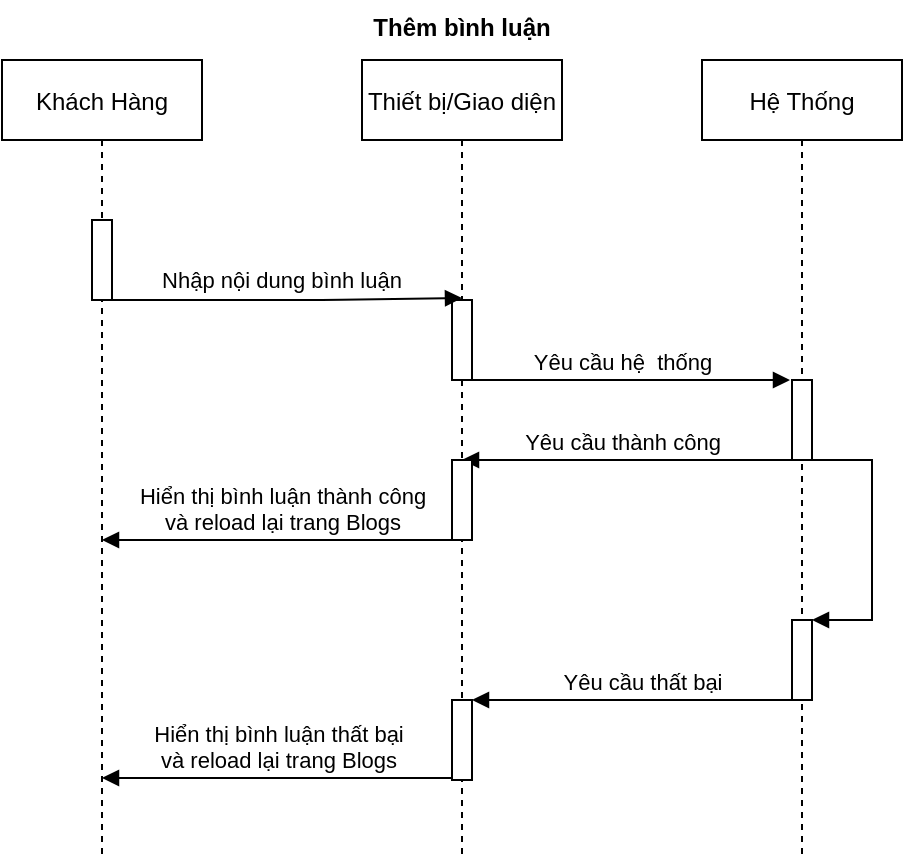 <mxfile version="14.9.8" type="github">
  <diagram id="kgpKYQtTHZ0yAKxKKP6v" name="Page-1">
    <mxGraphModel dx="1422" dy="794" grid="1" gridSize="10" guides="1" tooltips="1" connect="1" arrows="1" fold="1" page="1" pageScale="1" pageWidth="850" pageHeight="1100" math="0" shadow="0">
      <root>
        <mxCell id="0" />
        <mxCell id="1" parent="0" />
        <mxCell id="8aE3nG4fb5bN8P39Lm7H-18" value="Khách Hàng" style="shape=umlLifeline;perimeter=lifelinePerimeter;container=1;collapsible=0;recursiveResize=0;rounded=0;shadow=0;strokeWidth=1;" parent="1" vertex="1">
          <mxGeometry x="140" y="100" width="100" height="400" as="geometry" />
        </mxCell>
        <mxCell id="8aE3nG4fb5bN8P39Lm7H-19" value="" style="points=[];perimeter=orthogonalPerimeter;rounded=0;shadow=0;strokeWidth=1;" parent="8aE3nG4fb5bN8P39Lm7H-18" vertex="1">
          <mxGeometry x="45" y="80" width="10" height="40" as="geometry" />
        </mxCell>
        <mxCell id="8aE3nG4fb5bN8P39Lm7H-20" value="Thiết bị/Giao diện" style="shape=umlLifeline;perimeter=lifelinePerimeter;container=1;collapsible=0;recursiveResize=0;rounded=0;shadow=0;strokeWidth=1;" parent="1" vertex="1">
          <mxGeometry x="320" y="100" width="100" height="400" as="geometry" />
        </mxCell>
        <mxCell id="8aE3nG4fb5bN8P39Lm7H-21" value="" style="points=[];perimeter=orthogonalPerimeter;rounded=0;shadow=0;strokeWidth=1;" parent="8aE3nG4fb5bN8P39Lm7H-20" vertex="1">
          <mxGeometry x="45" y="120" width="10" height="40" as="geometry" />
        </mxCell>
        <mxCell id="8aE3nG4fb5bN8P39Lm7H-22" value="Nhập nội dung bình luận" style="verticalAlign=bottom;endArrow=block;shadow=0;strokeWidth=1;" parent="1" source="8aE3nG4fb5bN8P39Lm7H-19" edge="1">
          <mxGeometry x="-0.029" y="1" relative="1" as="geometry">
            <mxPoint x="295" y="180" as="sourcePoint" />
            <mxPoint x="370" y="219" as="targetPoint" />
            <Array as="points">
              <mxPoint x="300" y="220" />
            </Array>
            <mxPoint as="offset" />
          </mxGeometry>
        </mxCell>
        <mxCell id="8aE3nG4fb5bN8P39Lm7H-23" value="Hệ Thống" style="shape=umlLifeline;perimeter=lifelinePerimeter;container=1;collapsible=0;recursiveResize=0;rounded=0;shadow=0;strokeWidth=1;" parent="1" vertex="1">
          <mxGeometry x="490" y="100" width="100" height="400" as="geometry" />
        </mxCell>
        <mxCell id="8aE3nG4fb5bN8P39Lm7H-24" value="" style="points=[];perimeter=orthogonalPerimeter;rounded=0;shadow=0;strokeWidth=1;" parent="8aE3nG4fb5bN8P39Lm7H-23" vertex="1">
          <mxGeometry x="45" y="160" width="10" height="40" as="geometry" />
        </mxCell>
        <mxCell id="8aE3nG4fb5bN8P39Lm7H-25" value="Yêu cầu hệ&amp;nbsp; thống" style="html=1;verticalAlign=bottom;endArrow=block;entryX=-0.1;entryY=0;entryDx=0;entryDy=0;entryPerimeter=0;" parent="1" target="8aE3nG4fb5bN8P39Lm7H-24" edge="1">
          <mxGeometry x="0.006" width="80" relative="1" as="geometry">
            <mxPoint x="365" y="260" as="sourcePoint" />
            <mxPoint x="530" y="260" as="targetPoint" />
            <mxPoint as="offset" />
          </mxGeometry>
        </mxCell>
        <mxCell id="8aE3nG4fb5bN8P39Lm7H-26" value="Yêu cầu thành công" style="html=1;verticalAlign=bottom;endArrow=block;exitX=0.5;exitY=1;exitDx=0;exitDy=0;exitPerimeter=0;" parent="1" source="8aE3nG4fb5bN8P39Lm7H-24" edge="1">
          <mxGeometry x="0.059" width="80" relative="1" as="geometry">
            <mxPoint x="455" y="300" as="sourcePoint" />
            <mxPoint x="370" y="300" as="targetPoint" />
            <mxPoint as="offset" />
          </mxGeometry>
        </mxCell>
        <mxCell id="8aE3nG4fb5bN8P39Lm7H-27" value="Hiển thị bình luận thành công&lt;br&gt;và reload lại trang Blogs" style="html=1;verticalAlign=bottom;endArrow=block;exitX=0.5;exitY=1;exitDx=0;exitDy=0;exitPerimeter=0;" parent="1" source="8aE3nG4fb5bN8P39Lm7H-28" edge="1">
          <mxGeometry width="80" relative="1" as="geometry">
            <mxPoint x="360" y="340" as="sourcePoint" />
            <mxPoint x="190" y="340" as="targetPoint" />
            <mxPoint as="offset" />
          </mxGeometry>
        </mxCell>
        <mxCell id="8aE3nG4fb5bN8P39Lm7H-28" value="" style="points=[];perimeter=orthogonalPerimeter;rounded=0;shadow=0;strokeWidth=1;" parent="1" vertex="1">
          <mxGeometry x="365" y="300" width="10" height="40" as="geometry" />
        </mxCell>
        <mxCell id="8aE3nG4fb5bN8P39Lm7H-29" value="" style="html=1;points=[];perimeter=orthogonalPerimeter;" parent="1" vertex="1">
          <mxGeometry x="535" y="380" width="10" height="40" as="geometry" />
        </mxCell>
        <mxCell id="8aE3nG4fb5bN8P39Lm7H-30" value="" style="edgeStyle=orthogonalEdgeStyle;html=1;align=left;spacingLeft=2;endArrow=block;rounded=0;entryX=1;entryY=0;" parent="1" target="8aE3nG4fb5bN8P39Lm7H-29" edge="1">
          <mxGeometry y="85" relative="1" as="geometry">
            <mxPoint x="545" y="300" as="sourcePoint" />
            <Array as="points">
              <mxPoint x="575" y="300" />
              <mxPoint x="575" y="380" />
            </Array>
            <mxPoint as="offset" />
          </mxGeometry>
        </mxCell>
        <mxCell id="8aE3nG4fb5bN8P39Lm7H-31" value="Yêu cầu thất bại" style="html=1;verticalAlign=bottom;endArrow=block;exitX=0.5;exitY=1;exitDx=0;exitDy=0;exitPerimeter=0;" parent="1" edge="1">
          <mxGeometry width="80" relative="1" as="geometry">
            <mxPoint x="545" y="420" as="sourcePoint" />
            <mxPoint x="375" y="420" as="targetPoint" />
            <mxPoint as="offset" />
          </mxGeometry>
        </mxCell>
        <mxCell id="8aE3nG4fb5bN8P39Lm7H-32" value="" style="points=[];perimeter=orthogonalPerimeter;rounded=0;shadow=0;strokeWidth=1;" parent="1" vertex="1">
          <mxGeometry x="365" y="420" width="10" height="40" as="geometry" />
        </mxCell>
        <mxCell id="8aE3nG4fb5bN8P39Lm7H-33" value="Hiển thị bình luận thất bại&lt;br&gt;và reload lại trang Blogs" style="html=1;verticalAlign=bottom;endArrow=block;exitX=0.5;exitY=1;exitDx=0;exitDy=0;exitPerimeter=0;" parent="1" target="8aE3nG4fb5bN8P39Lm7H-18" edge="1">
          <mxGeometry width="80" relative="1" as="geometry">
            <mxPoint x="365" y="459" as="sourcePoint" />
            <mxPoint x="195" y="459" as="targetPoint" />
            <mxPoint as="offset" />
          </mxGeometry>
        </mxCell>
        <mxCell id="8aE3nG4fb5bN8P39Lm7H-34" value="Thêm bình luận" style="text;align=center;fontStyle=1;verticalAlign=middle;spacingLeft=3;spacingRight=3;strokeColor=none;rotatable=0;points=[[0,0.5],[1,0.5]];portConstraint=eastwest;" parent="1" vertex="1">
          <mxGeometry x="330" y="70" width="80" height="26" as="geometry" />
        </mxCell>
      </root>
    </mxGraphModel>
  </diagram>
</mxfile>
